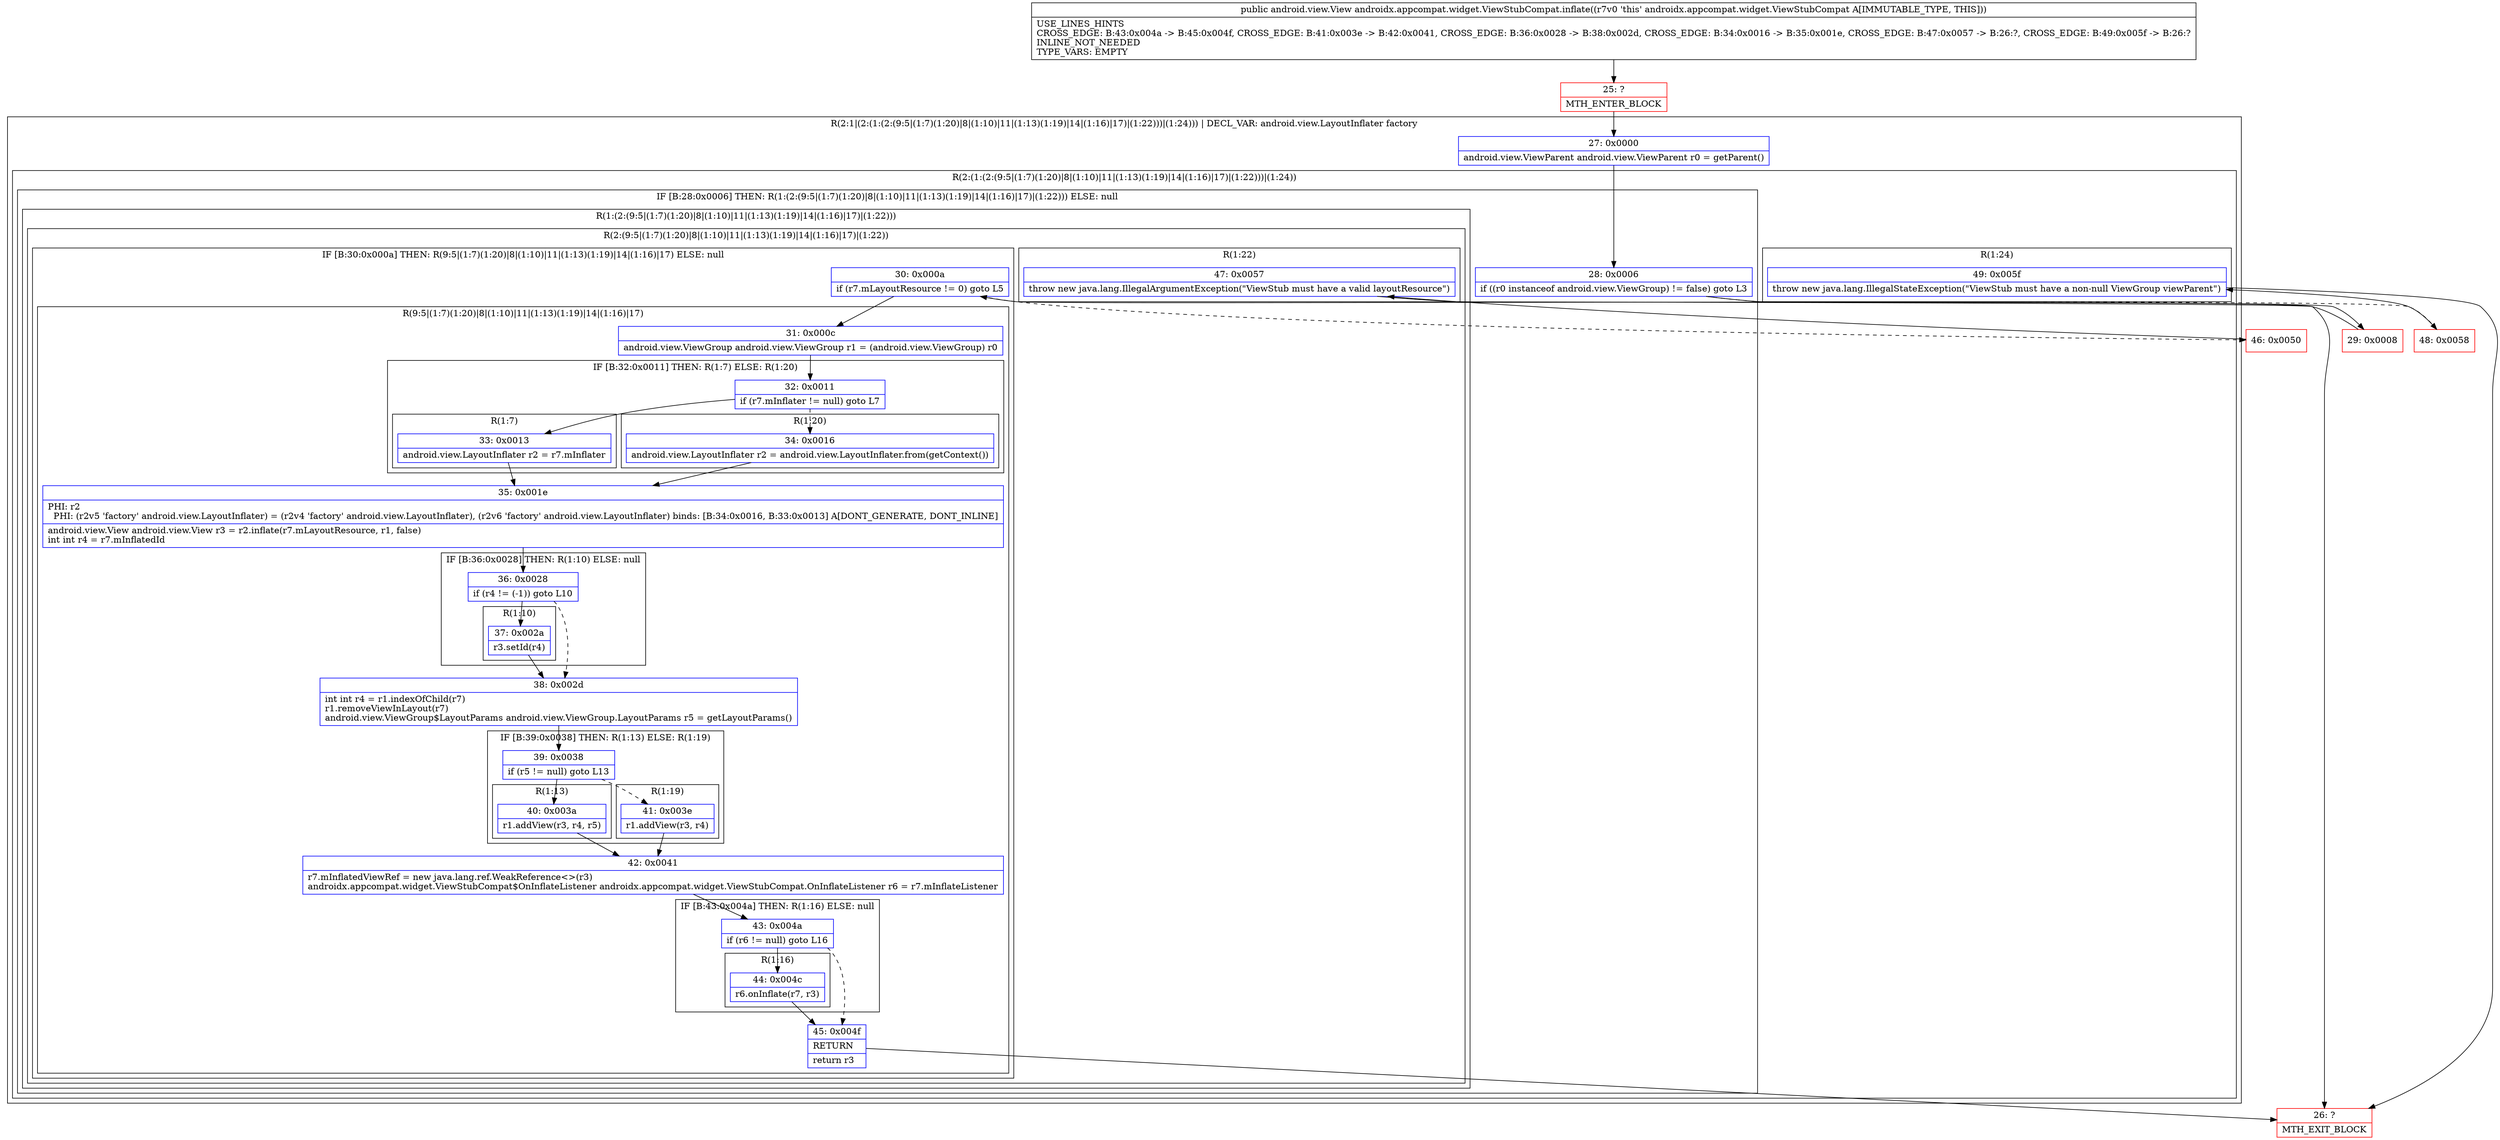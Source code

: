 digraph "CFG forandroidx.appcompat.widget.ViewStubCompat.inflate()Landroid\/view\/View;" {
subgraph cluster_Region_1513007941 {
label = "R(2:1|(2:(1:(2:(9:5|(1:7)(1:20)|8|(1:10)|11|(1:13)(1:19)|14|(1:16)|17)|(1:22)))|(1:24))) | DECL_VAR: android.view.LayoutInflater factory\l";
node [shape=record,color=blue];
Node_27 [shape=record,label="{27\:\ 0x0000|android.view.ViewParent android.view.ViewParent r0 = getParent()\l}"];
subgraph cluster_Region_997756861 {
label = "R(2:(1:(2:(9:5|(1:7)(1:20)|8|(1:10)|11|(1:13)(1:19)|14|(1:16)|17)|(1:22)))|(1:24))";
node [shape=record,color=blue];
subgraph cluster_IfRegion_1466157297 {
label = "IF [B:28:0x0006] THEN: R(1:(2:(9:5|(1:7)(1:20)|8|(1:10)|11|(1:13)(1:19)|14|(1:16)|17)|(1:22))) ELSE: null";
node [shape=record,color=blue];
Node_28 [shape=record,label="{28\:\ 0x0006|if ((r0 instanceof android.view.ViewGroup) != false) goto L3\l}"];
subgraph cluster_Region_166712897 {
label = "R(1:(2:(9:5|(1:7)(1:20)|8|(1:10)|11|(1:13)(1:19)|14|(1:16)|17)|(1:22)))";
node [shape=record,color=blue];
subgraph cluster_Region_1916850989 {
label = "R(2:(9:5|(1:7)(1:20)|8|(1:10)|11|(1:13)(1:19)|14|(1:16)|17)|(1:22))";
node [shape=record,color=blue];
subgraph cluster_IfRegion_90621127 {
label = "IF [B:30:0x000a] THEN: R(9:5|(1:7)(1:20)|8|(1:10)|11|(1:13)(1:19)|14|(1:16)|17) ELSE: null";
node [shape=record,color=blue];
Node_30 [shape=record,label="{30\:\ 0x000a|if (r7.mLayoutResource != 0) goto L5\l}"];
subgraph cluster_Region_750798527 {
label = "R(9:5|(1:7)(1:20)|8|(1:10)|11|(1:13)(1:19)|14|(1:16)|17)";
node [shape=record,color=blue];
Node_31 [shape=record,label="{31\:\ 0x000c|android.view.ViewGroup android.view.ViewGroup r1 = (android.view.ViewGroup) r0\l}"];
subgraph cluster_IfRegion_2057090737 {
label = "IF [B:32:0x0011] THEN: R(1:7) ELSE: R(1:20)";
node [shape=record,color=blue];
Node_32 [shape=record,label="{32\:\ 0x0011|if (r7.mInflater != null) goto L7\l}"];
subgraph cluster_Region_1534013267 {
label = "R(1:7)";
node [shape=record,color=blue];
Node_33 [shape=record,label="{33\:\ 0x0013|android.view.LayoutInflater r2 = r7.mInflater\l}"];
}
subgraph cluster_Region_1966369524 {
label = "R(1:20)";
node [shape=record,color=blue];
Node_34 [shape=record,label="{34\:\ 0x0016|android.view.LayoutInflater r2 = android.view.LayoutInflater.from(getContext())\l}"];
}
}
Node_35 [shape=record,label="{35\:\ 0x001e|PHI: r2 \l  PHI: (r2v5 'factory' android.view.LayoutInflater) = (r2v4 'factory' android.view.LayoutInflater), (r2v6 'factory' android.view.LayoutInflater) binds: [B:34:0x0016, B:33:0x0013] A[DONT_GENERATE, DONT_INLINE]\l|android.view.View android.view.View r3 = r2.inflate(r7.mLayoutResource, r1, false)\lint int r4 = r7.mInflatedId\l}"];
subgraph cluster_IfRegion_2103226479 {
label = "IF [B:36:0x0028] THEN: R(1:10) ELSE: null";
node [shape=record,color=blue];
Node_36 [shape=record,label="{36\:\ 0x0028|if (r4 != (\-1)) goto L10\l}"];
subgraph cluster_Region_1602939370 {
label = "R(1:10)";
node [shape=record,color=blue];
Node_37 [shape=record,label="{37\:\ 0x002a|r3.setId(r4)\l}"];
}
}
Node_38 [shape=record,label="{38\:\ 0x002d|int int r4 = r1.indexOfChild(r7)\lr1.removeViewInLayout(r7)\landroid.view.ViewGroup$LayoutParams android.view.ViewGroup.LayoutParams r5 = getLayoutParams()\l}"];
subgraph cluster_IfRegion_1609239840 {
label = "IF [B:39:0x0038] THEN: R(1:13) ELSE: R(1:19)";
node [shape=record,color=blue];
Node_39 [shape=record,label="{39\:\ 0x0038|if (r5 != null) goto L13\l}"];
subgraph cluster_Region_327351400 {
label = "R(1:13)";
node [shape=record,color=blue];
Node_40 [shape=record,label="{40\:\ 0x003a|r1.addView(r3, r4, r5)\l}"];
}
subgraph cluster_Region_1020860894 {
label = "R(1:19)";
node [shape=record,color=blue];
Node_41 [shape=record,label="{41\:\ 0x003e|r1.addView(r3, r4)\l}"];
}
}
Node_42 [shape=record,label="{42\:\ 0x0041|r7.mInflatedViewRef = new java.lang.ref.WeakReference\<\>(r3)\landroidx.appcompat.widget.ViewStubCompat$OnInflateListener androidx.appcompat.widget.ViewStubCompat.OnInflateListener r6 = r7.mInflateListener\l}"];
subgraph cluster_IfRegion_1462139534 {
label = "IF [B:43:0x004a] THEN: R(1:16) ELSE: null";
node [shape=record,color=blue];
Node_43 [shape=record,label="{43\:\ 0x004a|if (r6 != null) goto L16\l}"];
subgraph cluster_Region_736697388 {
label = "R(1:16)";
node [shape=record,color=blue];
Node_44 [shape=record,label="{44\:\ 0x004c|r6.onInflate(r7, r3)\l}"];
}
}
Node_45 [shape=record,label="{45\:\ 0x004f|RETURN\l|return r3\l}"];
}
}
subgraph cluster_Region_230046333 {
label = "R(1:22)";
node [shape=record,color=blue];
Node_47 [shape=record,label="{47\:\ 0x0057|throw new java.lang.IllegalArgumentException(\"ViewStub must have a valid layoutResource\")\l}"];
}
}
}
}
subgraph cluster_Region_2031835485 {
label = "R(1:24)";
node [shape=record,color=blue];
Node_49 [shape=record,label="{49\:\ 0x005f|throw new java.lang.IllegalStateException(\"ViewStub must have a non\-null ViewGroup viewParent\")\l}"];
}
}
}
Node_25 [shape=record,color=red,label="{25\:\ ?|MTH_ENTER_BLOCK\l}"];
Node_29 [shape=record,color=red,label="{29\:\ 0x0008}"];
Node_26 [shape=record,color=red,label="{26\:\ ?|MTH_EXIT_BLOCK\l}"];
Node_46 [shape=record,color=red,label="{46\:\ 0x0050}"];
Node_48 [shape=record,color=red,label="{48\:\ 0x0058}"];
MethodNode[shape=record,label="{public android.view.View androidx.appcompat.widget.ViewStubCompat.inflate((r7v0 'this' androidx.appcompat.widget.ViewStubCompat A[IMMUTABLE_TYPE, THIS]))  | USE_LINES_HINTS\lCROSS_EDGE: B:43:0x004a \-\> B:45:0x004f, CROSS_EDGE: B:41:0x003e \-\> B:42:0x0041, CROSS_EDGE: B:36:0x0028 \-\> B:38:0x002d, CROSS_EDGE: B:34:0x0016 \-\> B:35:0x001e, CROSS_EDGE: B:47:0x0057 \-\> B:26:?, CROSS_EDGE: B:49:0x005f \-\> B:26:?\lINLINE_NOT_NEEDED\lTYPE_VARS: EMPTY\l}"];
MethodNode -> Node_25;Node_27 -> Node_28;
Node_28 -> Node_29;
Node_28 -> Node_48[style=dashed];
Node_30 -> Node_31;
Node_30 -> Node_46[style=dashed];
Node_31 -> Node_32;
Node_32 -> Node_33;
Node_32 -> Node_34[style=dashed];
Node_33 -> Node_35;
Node_34 -> Node_35;
Node_35 -> Node_36;
Node_36 -> Node_37;
Node_36 -> Node_38[style=dashed];
Node_37 -> Node_38;
Node_38 -> Node_39;
Node_39 -> Node_40;
Node_39 -> Node_41[style=dashed];
Node_40 -> Node_42;
Node_41 -> Node_42;
Node_42 -> Node_43;
Node_43 -> Node_44;
Node_43 -> Node_45[style=dashed];
Node_44 -> Node_45;
Node_45 -> Node_26;
Node_47 -> Node_26;
Node_49 -> Node_26;
Node_25 -> Node_27;
Node_29 -> Node_30;
Node_46 -> Node_47;
Node_48 -> Node_49;
}

